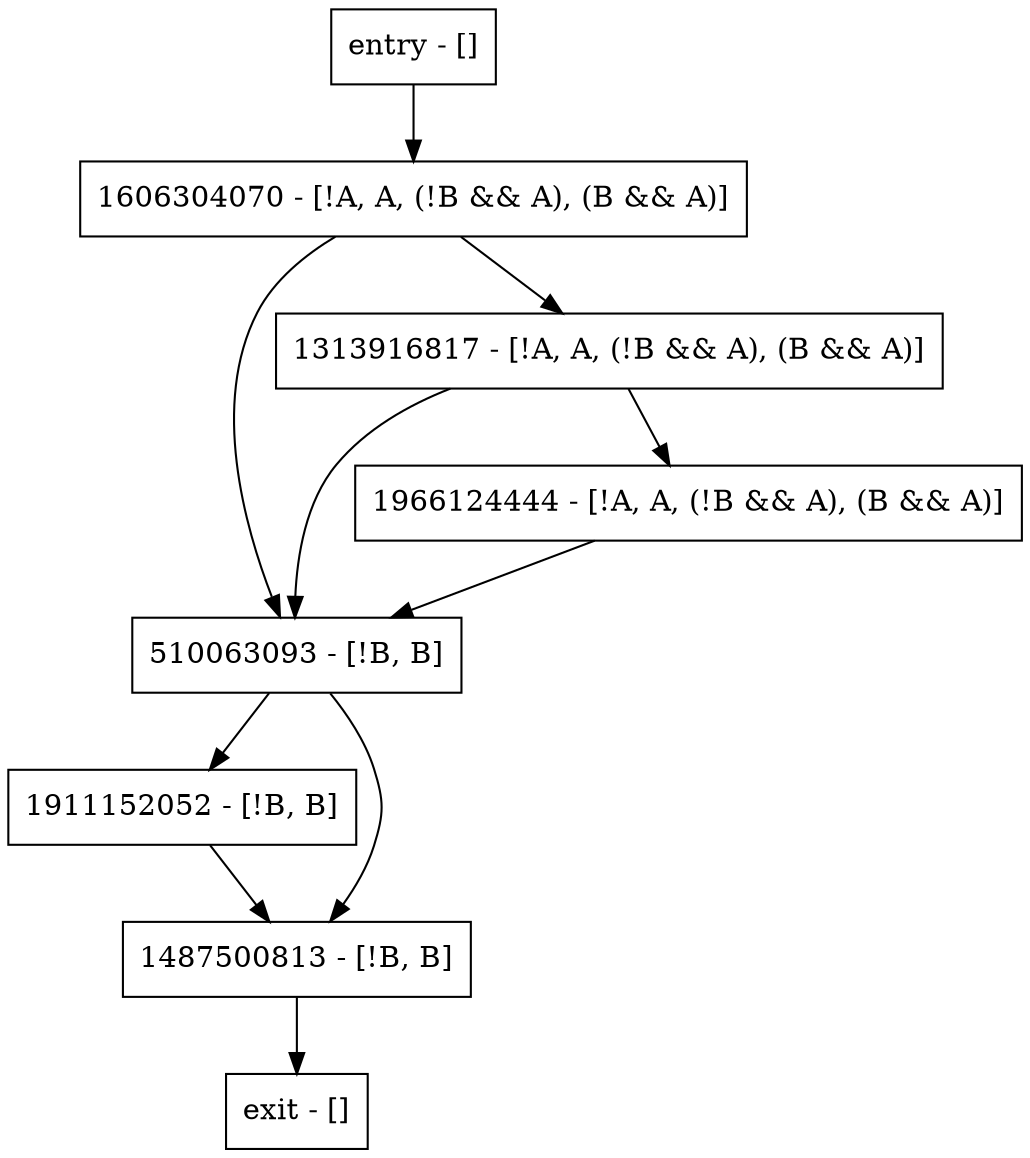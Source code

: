 digraph main {
node [shape=record];
entry [label="entry - []"];
exit [label="exit - []"];
1911152052 [label="1911152052 - [!B, B]"];
1606304070 [label="1606304070 - [!A, A, (!B && A), (B && A)]"];
510063093 [label="510063093 - [!B, B]"];
1966124444 [label="1966124444 - [!A, A, (!B && A), (B && A)]"];
1313916817 [label="1313916817 - [!A, A, (!B && A), (B && A)]"];
1487500813 [label="1487500813 - [!B, B]"];
entry;
exit;
entry -> 1606304070;
1911152052 -> 1487500813;
1606304070 -> 510063093;
1606304070 -> 1313916817;
510063093 -> 1911152052;
510063093 -> 1487500813;
1966124444 -> 510063093;
1313916817 -> 510063093;
1313916817 -> 1966124444;
1487500813 -> exit;
}
